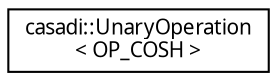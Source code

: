digraph "Graphical Class Hierarchy"
{
  edge [fontname="FreeSans.ttf",fontsize="10",labelfontname="FreeSans.ttf",labelfontsize="10"];
  node [fontname="FreeSans.ttf",fontsize="10",shape=record];
  rankdir="LR";
  Node1 [label="casadi::UnaryOperation\l\< OP_COSH \>",height=0.2,width=0.4,color="black", fillcolor="white", style="filled",URL="$db/dfb/structcasadi_1_1UnaryOperation_3_01OP__COSH_01_4.html",tooltip="Hyperbolic cosine. "];
}
